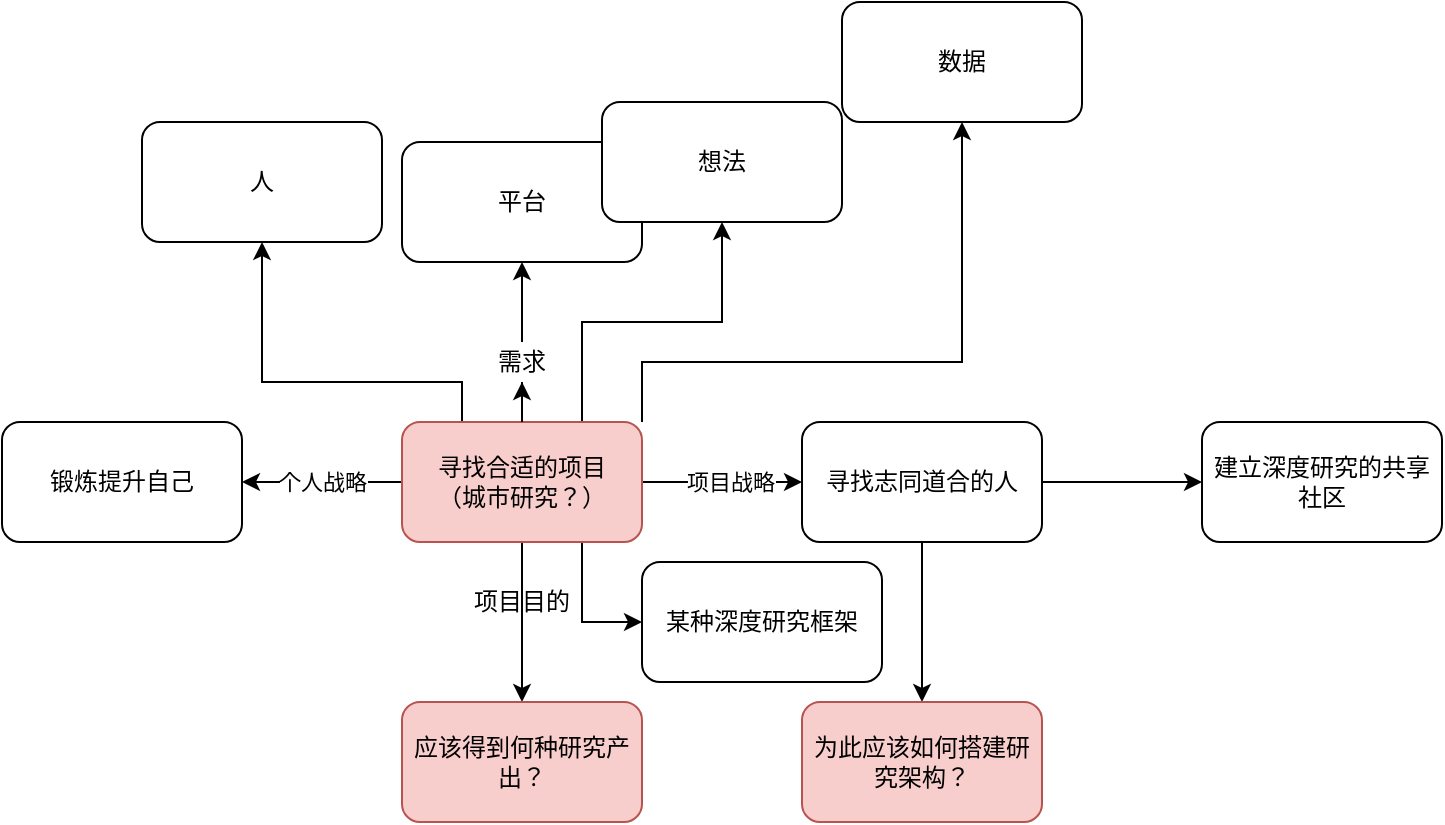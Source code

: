 <mxfile version="13.1.3" type="github"><diagram id="02ctQKRaZB0EyCs706AD" name="Page-1"><mxGraphModel dx="1639" dy="601" grid="1" gridSize="10" guides="1" tooltips="1" connect="1" arrows="1" fold="1" page="1" pageScale="1" pageWidth="850" pageHeight="1100" math="0" shadow="0"><root><mxCell id="0"/><mxCell id="1" parent="0"/><mxCell id="4mYPregRtbpXbuG1AOtc-3" value="" style="edgeStyle=orthogonalEdgeStyle;rounded=0;orthogonalLoop=1;jettySize=auto;html=1;" edge="1" parent="1" source="4mYPregRtbpXbuG1AOtc-1" target="4mYPregRtbpXbuG1AOtc-2"><mxGeometry relative="1" as="geometry"/></mxCell><mxCell id="4mYPregRtbpXbuG1AOtc-4" value="项目战略" style="edgeLabel;html=1;align=center;verticalAlign=middle;resizable=0;points=[];" vertex="1" connectable="0" parent="4mYPregRtbpXbuG1AOtc-3"><mxGeometry x="0.1" relative="1" as="geometry"><mxPoint as="offset"/></mxGeometry></mxCell><mxCell id="4mYPregRtbpXbuG1AOtc-6" value="" style="edgeStyle=orthogonalEdgeStyle;rounded=0;orthogonalLoop=1;jettySize=auto;html=1;" edge="1" parent="1" source="4mYPregRtbpXbuG1AOtc-1" target="4mYPregRtbpXbuG1AOtc-5"><mxGeometry relative="1" as="geometry"><Array as="points"><mxPoint x="280" y="380"/></Array></mxGeometry></mxCell><mxCell id="4mYPregRtbpXbuG1AOtc-18" value="" style="edgeStyle=orthogonalEdgeStyle;rounded=0;orthogonalLoop=1;jettySize=auto;html=1;" edge="1" parent="1" source="4mYPregRtbpXbuG1AOtc-1" target="4mYPregRtbpXbuG1AOtc-17"><mxGeometry relative="1" as="geometry"><Array as="points"><mxPoint x="220" y="260"/><mxPoint x="120" y="260"/></Array></mxGeometry></mxCell><mxCell id="4mYPregRtbpXbuG1AOtc-20" value="" style="edgeStyle=orthogonalEdgeStyle;rounded=0;orthogonalLoop=1;jettySize=auto;html=1;exitX=0.75;exitY=0;exitDx=0;exitDy=0;" edge="1" parent="1" source="4mYPregRtbpXbuG1AOtc-1" target="4mYPregRtbpXbuG1AOtc-19"><mxGeometry relative="1" as="geometry"/></mxCell><mxCell id="4mYPregRtbpXbuG1AOtc-22" value="" style="edgeStyle=orthogonalEdgeStyle;rounded=0;orthogonalLoop=1;jettySize=auto;html=1;exitX=1;exitY=0;exitDx=0;exitDy=0;" edge="1" parent="1" source="4mYPregRtbpXbuG1AOtc-1" target="4mYPregRtbpXbuG1AOtc-21"><mxGeometry relative="1" as="geometry"><Array as="points"><mxPoint x="310" y="250"/><mxPoint x="470" y="250"/></Array></mxGeometry></mxCell><mxCell id="4mYPregRtbpXbuG1AOtc-24" value="" style="edgeStyle=orthogonalEdgeStyle;rounded=0;orthogonalLoop=1;jettySize=auto;html=1;" edge="1" parent="1" source="4mYPregRtbpXbuG1AOtc-25" target="4mYPregRtbpXbuG1AOtc-23"><mxGeometry relative="1" as="geometry"/></mxCell><mxCell id="4mYPregRtbpXbuG1AOtc-29" value="" style="edgeStyle=orthogonalEdgeStyle;rounded=0;orthogonalLoop=1;jettySize=auto;html=1;" edge="1" parent="1" source="4mYPregRtbpXbuG1AOtc-1" target="4mYPregRtbpXbuG1AOtc-28"><mxGeometry relative="1" as="geometry"/></mxCell><mxCell id="4mYPregRtbpXbuG1AOtc-33" value="个人战略" style="edgeStyle=orthogonalEdgeStyle;rounded=0;orthogonalLoop=1;jettySize=auto;html=1;" edge="1" parent="1" source="4mYPregRtbpXbuG1AOtc-1" target="4mYPregRtbpXbuG1AOtc-32"><mxGeometry relative="1" as="geometry"/></mxCell><mxCell id="4mYPregRtbpXbuG1AOtc-1" value="寻找合适的项目&lt;br&gt;（城市研究？）" style="rounded=1;whiteSpace=wrap;html=1;fillColor=#f8cecc;strokeColor=#b85450;" vertex="1" parent="1"><mxGeometry x="190" y="280" width="120" height="60" as="geometry"/></mxCell><mxCell id="4mYPregRtbpXbuG1AOtc-32" value="锻炼提升自己" style="rounded=1;whiteSpace=wrap;html=1;" vertex="1" parent="1"><mxGeometry x="-10" y="280" width="120" height="60" as="geometry"/></mxCell><mxCell id="4mYPregRtbpXbuG1AOtc-28" value="应该得到何种研究产出？" style="rounded=1;whiteSpace=wrap;html=1;fillColor=#f8cecc;strokeColor=#b85450;" vertex="1" parent="1"><mxGeometry x="190" y="420" width="120" height="60" as="geometry"/></mxCell><mxCell id="4mYPregRtbpXbuG1AOtc-23" value="平台" style="rounded=1;whiteSpace=wrap;html=1;" vertex="1" parent="1"><mxGeometry x="190" y="140" width="120" height="60" as="geometry"/></mxCell><mxCell id="4mYPregRtbpXbuG1AOtc-21" value="数据" style="rounded=1;whiteSpace=wrap;html=1;" vertex="1" parent="1"><mxGeometry x="410" y="70" width="120" height="60" as="geometry"/></mxCell><mxCell id="4mYPregRtbpXbuG1AOtc-19" value="想法" style="rounded=1;whiteSpace=wrap;html=1;" vertex="1" parent="1"><mxGeometry x="290" y="120" width="120" height="60" as="geometry"/></mxCell><mxCell id="4mYPregRtbpXbuG1AOtc-17" value="人" style="rounded=1;whiteSpace=wrap;html=1;" vertex="1" parent="1"><mxGeometry x="60" y="130" width="120" height="60" as="geometry"/></mxCell><mxCell id="4mYPregRtbpXbuG1AOtc-5" value="某种深度研究框架" style="rounded=1;whiteSpace=wrap;html=1;" vertex="1" parent="1"><mxGeometry x="310" y="350" width="120" height="60" as="geometry"/></mxCell><mxCell id="4mYPregRtbpXbuG1AOtc-9" value="" style="edgeStyle=orthogonalEdgeStyle;rounded=0;orthogonalLoop=1;jettySize=auto;html=1;" edge="1" parent="1" source="4mYPregRtbpXbuG1AOtc-2" target="4mYPregRtbpXbuG1AOtc-8"><mxGeometry relative="1" as="geometry"/></mxCell><mxCell id="4mYPregRtbpXbuG1AOtc-31" value="" style="edgeStyle=orthogonalEdgeStyle;rounded=0;orthogonalLoop=1;jettySize=auto;html=1;" edge="1" parent="1" source="4mYPregRtbpXbuG1AOtc-2" target="4mYPregRtbpXbuG1AOtc-30"><mxGeometry relative="1" as="geometry"/></mxCell><mxCell id="4mYPregRtbpXbuG1AOtc-2" value="寻找志同道合的人" style="rounded=1;whiteSpace=wrap;html=1;" vertex="1" parent="1"><mxGeometry x="390" y="280" width="120" height="60" as="geometry"/></mxCell><mxCell id="4mYPregRtbpXbuG1AOtc-30" value="为此应该如何搭建研究架构？" style="rounded=1;whiteSpace=wrap;html=1;fillColor=#f8cecc;strokeColor=#b85450;" vertex="1" parent="1"><mxGeometry x="390" y="420" width="120" height="60" as="geometry"/></mxCell><mxCell id="4mYPregRtbpXbuG1AOtc-8" value="建立深度研究的共享社区" style="rounded=1;whiteSpace=wrap;html=1;" vertex="1" parent="1"><mxGeometry x="590" y="280" width="120" height="60" as="geometry"/></mxCell><mxCell id="4mYPregRtbpXbuG1AOtc-25" value="需求" style="text;html=1;strokeColor=none;fillColor=none;align=center;verticalAlign=middle;whiteSpace=wrap;rounded=0;" vertex="1" parent="1"><mxGeometry x="230" y="240" width="40" height="20" as="geometry"/></mxCell><mxCell id="4mYPregRtbpXbuG1AOtc-26" value="" style="edgeStyle=orthogonalEdgeStyle;rounded=0;orthogonalLoop=1;jettySize=auto;html=1;" edge="1" parent="1" source="4mYPregRtbpXbuG1AOtc-1" target="4mYPregRtbpXbuG1AOtc-25"><mxGeometry relative="1" as="geometry"><mxPoint x="250" y="280" as="sourcePoint"/><mxPoint x="250" y="200" as="targetPoint"/></mxGeometry></mxCell><mxCell id="4mYPregRtbpXbuG1AOtc-27" value="项目目的" style="text;html=1;strokeColor=none;fillColor=none;align=center;verticalAlign=middle;whiteSpace=wrap;rounded=0;" vertex="1" parent="1"><mxGeometry x="210" y="360" width="80" height="20" as="geometry"/></mxCell></root></mxGraphModel></diagram></mxfile>